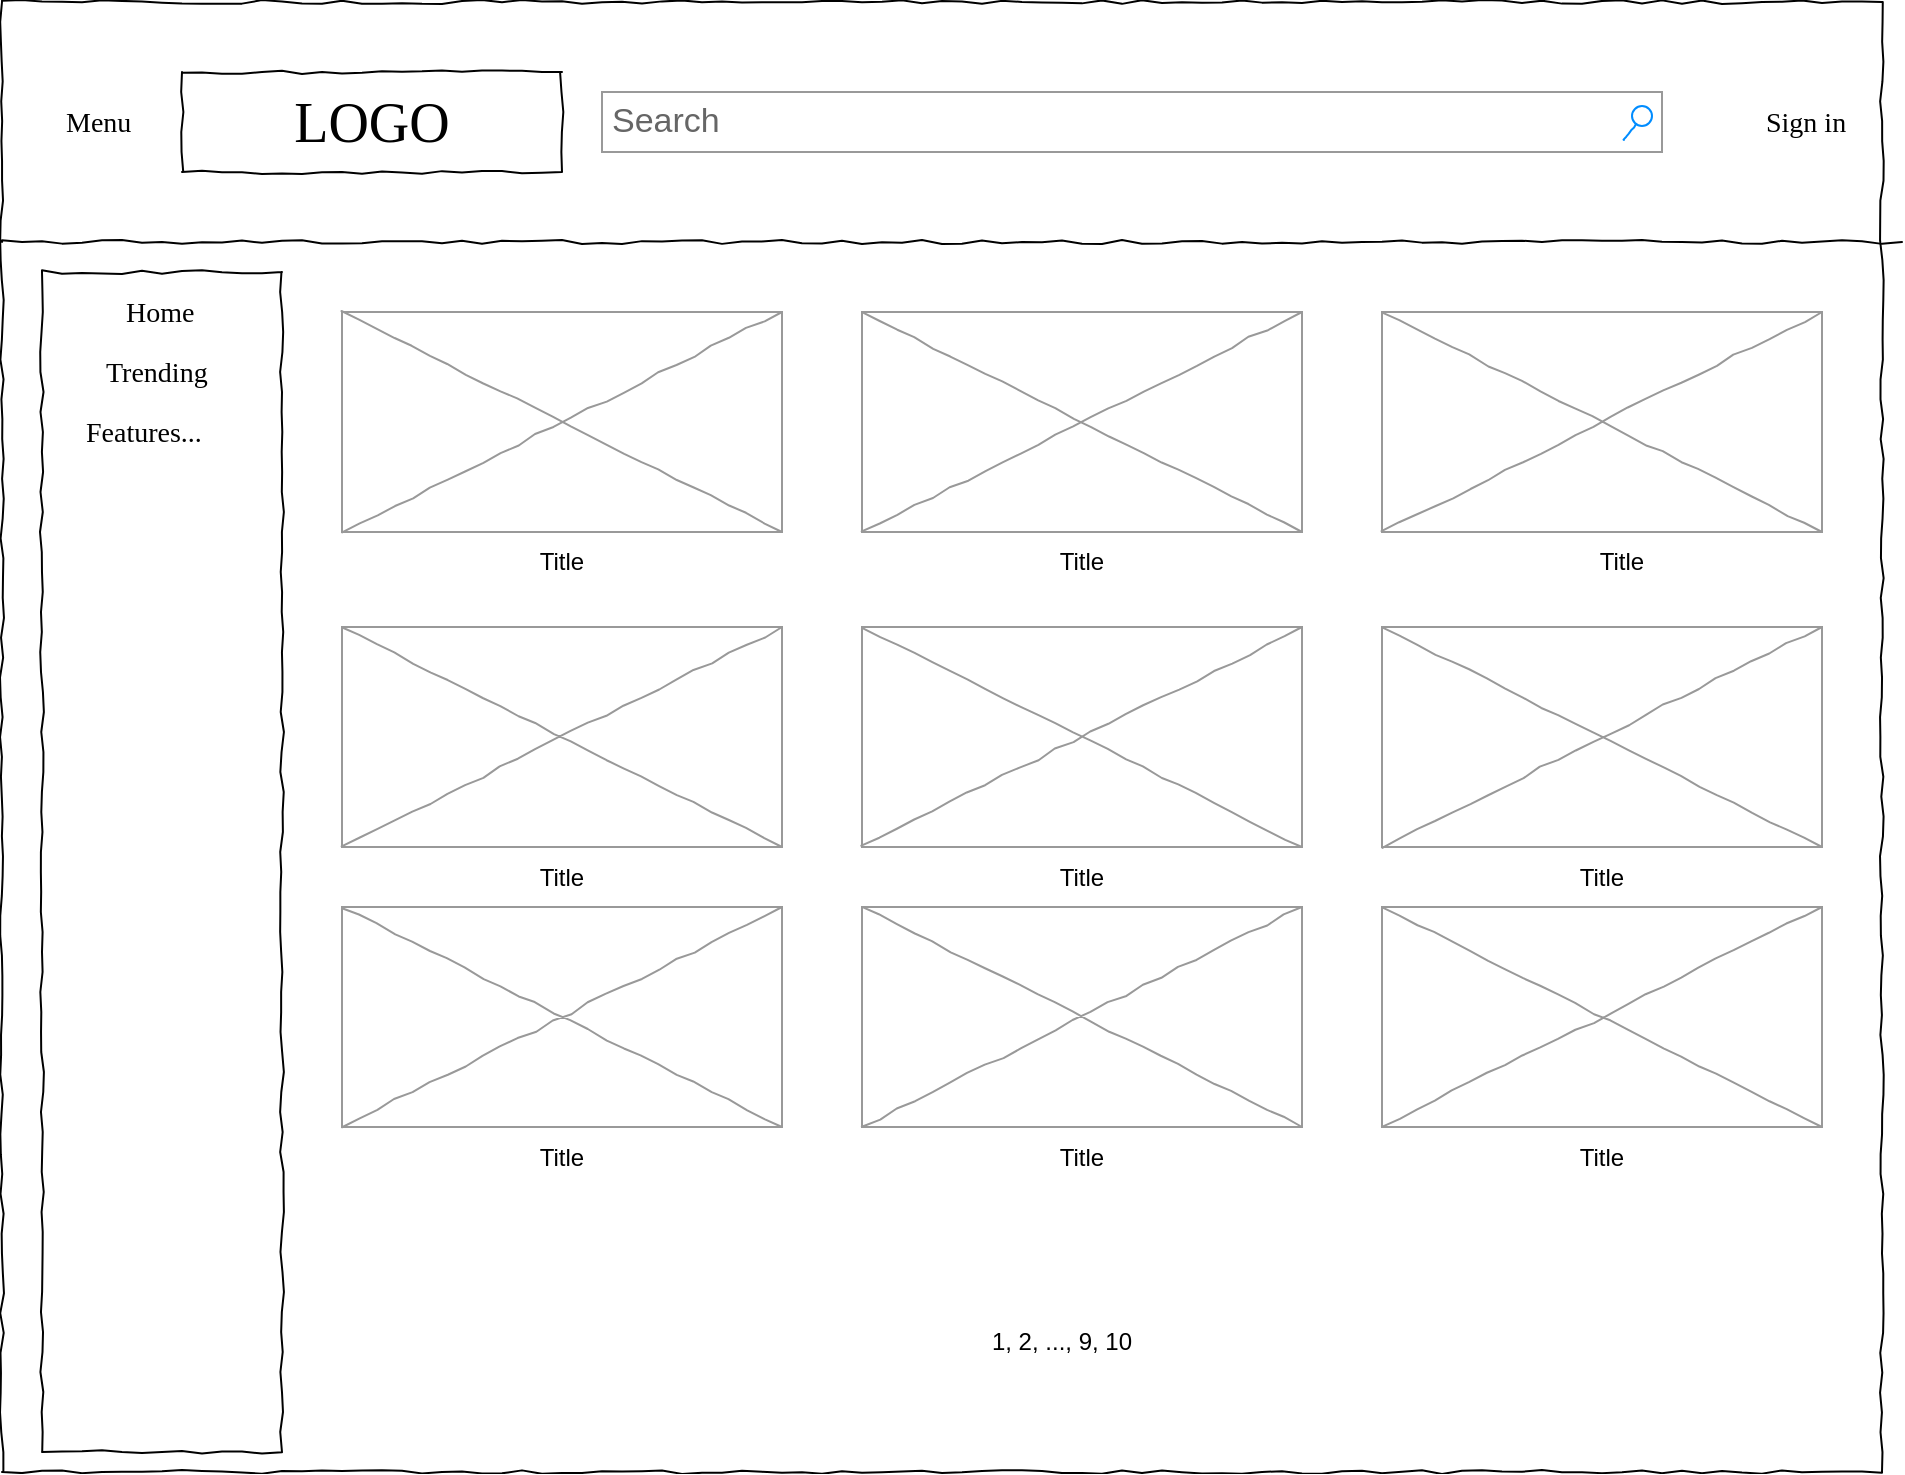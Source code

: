 <mxfile version="24.5.1" type="device">
  <diagram name="Page-1" id="mCKWrJLFEM5RrjhQc78q">
    <mxGraphModel dx="1134" dy="796" grid="1" gridSize="10" guides="1" tooltips="1" connect="1" arrows="1" fold="1" page="1" pageScale="1" pageWidth="827" pageHeight="1169" math="0" shadow="0">
      <root>
        <mxCell id="0" />
        <mxCell id="1" parent="0" />
        <mxCell id="YGhlLWRXAPQmOBLCNf0a-1" value="" style="whiteSpace=wrap;html=1;rounded=0;shadow=0;labelBackgroundColor=none;strokeColor=#000000;strokeWidth=1;fillColor=none;fontFamily=Verdana;fontSize=12;fontColor=#000000;align=center;comic=1;" vertex="1" parent="1">
          <mxGeometry x="20" y="25" width="940" height="735" as="geometry" />
        </mxCell>
        <mxCell id="YGhlLWRXAPQmOBLCNf0a-2" value="LOGO" style="whiteSpace=wrap;html=1;rounded=0;shadow=0;labelBackgroundColor=none;strokeWidth=1;fontFamily=Verdana;fontSize=28;align=center;comic=1;" vertex="1" parent="1">
          <mxGeometry x="110" y="60" width="190" height="50" as="geometry" />
        </mxCell>
        <mxCell id="YGhlLWRXAPQmOBLCNf0a-3" value="Search" style="strokeWidth=1;shadow=0;dashed=0;align=center;html=1;shape=mxgraph.mockup.forms.searchBox;strokeColor=#999999;mainText=;strokeColor2=#008cff;fontColor=#666666;fontSize=17;align=left;spacingLeft=3;rounded=0;labelBackgroundColor=none;comic=1;" vertex="1" parent="1">
          <mxGeometry x="320" y="70" width="530" height="30" as="geometry" />
        </mxCell>
        <mxCell id="YGhlLWRXAPQmOBLCNf0a-4" value="Sign in" style="text;html=1;points=[];align=left;verticalAlign=top;spacingTop=-4;fontSize=14;fontFamily=Verdana" vertex="1" parent="1">
          <mxGeometry x="900" y="75" width="60" height="20" as="geometry" />
        </mxCell>
        <mxCell id="YGhlLWRXAPQmOBLCNf0a-5" value="" style="whiteSpace=wrap;html=1;rounded=0;shadow=0;labelBackgroundColor=none;strokeWidth=1;fillColor=none;fontFamily=Verdana;fontSize=12;align=center;comic=1;" vertex="1" parent="1">
          <mxGeometry x="40" y="160" width="120" height="590" as="geometry" />
        </mxCell>
        <mxCell id="YGhlLWRXAPQmOBLCNf0a-6" value="" style="line;strokeWidth=1;html=1;rounded=0;shadow=0;labelBackgroundColor=none;fillColor=none;fontFamily=Verdana;fontSize=14;fontColor=#000000;align=center;comic=1;" vertex="1" parent="1">
          <mxGeometry x="20" y="140" width="950" height="10" as="geometry" />
        </mxCell>
        <mxCell id="YGhlLWRXAPQmOBLCNf0a-7" value="" style="verticalLabelPosition=bottom;shadow=0;dashed=0;align=center;html=1;verticalAlign=top;strokeWidth=1;shape=mxgraph.mockup.graphics.simpleIcon;strokeColor=#999999;rounded=0;labelBackgroundColor=none;fontFamily=Verdana;fontSize=14;fontColor=#000000;comic=1;" vertex="1" parent="1">
          <mxGeometry x="190" y="180" width="220" height="110" as="geometry" />
        </mxCell>
        <mxCell id="YGhlLWRXAPQmOBLCNf0a-8" value="Home" style="text;html=1;points=[];align=left;verticalAlign=top;spacingTop=-4;fontSize=14;fontFamily=Verdana" vertex="1" parent="1">
          <mxGeometry x="80" y="170" width="170" height="20" as="geometry" />
        </mxCell>
        <mxCell id="YGhlLWRXAPQmOBLCNf0a-9" value="Trending" style="text;html=1;points=[];align=left;verticalAlign=top;spacingTop=-4;fontSize=14;fontFamily=Verdana" vertex="1" parent="1">
          <mxGeometry x="70" y="200" width="170" height="20" as="geometry" />
        </mxCell>
        <mxCell id="YGhlLWRXAPQmOBLCNf0a-10" value="Features..." style="text;html=1;points=[];align=left;verticalAlign=top;spacingTop=-4;fontSize=14;fontFamily=Verdana" vertex="1" parent="1">
          <mxGeometry x="60" y="230" width="170" height="20" as="geometry" />
        </mxCell>
        <mxCell id="YGhlLWRXAPQmOBLCNf0a-11" value="Title" style="text;html=1;strokeColor=none;fillColor=none;align=center;verticalAlign=middle;whiteSpace=wrap;rounded=0;" vertex="1" parent="1">
          <mxGeometry x="240" y="290" width="120" height="30" as="geometry" />
        </mxCell>
        <mxCell id="YGhlLWRXAPQmOBLCNf0a-12" value="1, 2, ..., 9, 10" style="text;html=1;strokeColor=none;fillColor=none;align=center;verticalAlign=middle;whiteSpace=wrap;rounded=0;" vertex="1" parent="1">
          <mxGeometry x="490" y="680" width="120" height="30" as="geometry" />
        </mxCell>
        <mxCell id="YGhlLWRXAPQmOBLCNf0a-13" value="Menu" style="text;html=1;points=[];align=left;verticalAlign=top;spacingTop=-4;fontSize=14;fontFamily=Verdana" vertex="1" parent="1">
          <mxGeometry x="50" y="75" width="170" height="20" as="geometry" />
        </mxCell>
        <mxCell id="YGhlLWRXAPQmOBLCNf0a-14" value="" style="verticalLabelPosition=bottom;shadow=0;dashed=0;align=center;html=1;verticalAlign=top;strokeWidth=1;shape=mxgraph.mockup.graphics.simpleIcon;strokeColor=#999999;rounded=0;labelBackgroundColor=none;fontFamily=Verdana;fontSize=14;fontColor=#000000;comic=1;" vertex="1" parent="1">
          <mxGeometry x="450" y="180" width="220" height="110" as="geometry" />
        </mxCell>
        <mxCell id="YGhlLWRXAPQmOBLCNf0a-15" value="" style="verticalLabelPosition=bottom;shadow=0;dashed=0;align=center;html=1;verticalAlign=top;strokeWidth=1;shape=mxgraph.mockup.graphics.simpleIcon;strokeColor=#999999;rounded=0;labelBackgroundColor=none;fontFamily=Verdana;fontSize=14;fontColor=#000000;comic=1;" vertex="1" parent="1">
          <mxGeometry x="710" y="180" width="220" height="110" as="geometry" />
        </mxCell>
        <mxCell id="YGhlLWRXAPQmOBLCNf0a-16" value="" style="verticalLabelPosition=bottom;shadow=0;dashed=0;align=center;html=1;verticalAlign=top;strokeWidth=1;shape=mxgraph.mockup.graphics.simpleIcon;strokeColor=#999999;rounded=0;labelBackgroundColor=none;fontFamily=Verdana;fontSize=14;fontColor=#000000;comic=1;" vertex="1" parent="1">
          <mxGeometry x="190" y="337.5" width="220" height="110" as="geometry" />
        </mxCell>
        <mxCell id="YGhlLWRXAPQmOBLCNf0a-17" value="" style="verticalLabelPosition=bottom;shadow=0;dashed=0;align=center;html=1;verticalAlign=top;strokeWidth=1;shape=mxgraph.mockup.graphics.simpleIcon;strokeColor=#999999;rounded=0;labelBackgroundColor=none;fontFamily=Verdana;fontSize=14;fontColor=#000000;comic=1;" vertex="1" parent="1">
          <mxGeometry x="710" y="337.5" width="220" height="110" as="geometry" />
        </mxCell>
        <mxCell id="YGhlLWRXAPQmOBLCNf0a-18" value="" style="verticalLabelPosition=bottom;shadow=0;dashed=0;align=center;html=1;verticalAlign=top;strokeWidth=1;shape=mxgraph.mockup.graphics.simpleIcon;strokeColor=#999999;rounded=0;labelBackgroundColor=none;fontFamily=Verdana;fontSize=14;fontColor=#000000;comic=1;" vertex="1" parent="1">
          <mxGeometry x="450" y="337.5" width="220" height="110" as="geometry" />
        </mxCell>
        <mxCell id="YGhlLWRXAPQmOBLCNf0a-19" value="Title" style="text;html=1;strokeColor=none;fillColor=none;align=center;verticalAlign=middle;whiteSpace=wrap;rounded=0;" vertex="1" parent="1">
          <mxGeometry x="500" y="290" width="120" height="30" as="geometry" />
        </mxCell>
        <mxCell id="YGhlLWRXAPQmOBLCNf0a-20" value="Title" style="text;html=1;strokeColor=none;fillColor=none;align=center;verticalAlign=middle;whiteSpace=wrap;rounded=0;" vertex="1" parent="1">
          <mxGeometry x="770" y="290" width="120" height="30" as="geometry" />
        </mxCell>
        <mxCell id="YGhlLWRXAPQmOBLCNf0a-21" value="Title" style="text;html=1;strokeColor=none;fillColor=none;align=center;verticalAlign=middle;whiteSpace=wrap;rounded=0;" vertex="1" parent="1">
          <mxGeometry x="760" y="447.5" width="120" height="30" as="geometry" />
        </mxCell>
        <mxCell id="YGhlLWRXAPQmOBLCNf0a-22" value="Title" style="text;html=1;strokeColor=none;fillColor=none;align=center;verticalAlign=middle;whiteSpace=wrap;rounded=0;" vertex="1" parent="1">
          <mxGeometry x="240" y="447.5" width="120" height="30" as="geometry" />
        </mxCell>
        <mxCell id="YGhlLWRXAPQmOBLCNf0a-23" value="Title" style="text;html=1;strokeColor=none;fillColor=none;align=center;verticalAlign=middle;whiteSpace=wrap;rounded=0;" vertex="1" parent="1">
          <mxGeometry x="500" y="447.5" width="120" height="30" as="geometry" />
        </mxCell>
        <mxCell id="YGhlLWRXAPQmOBLCNf0a-24" value="" style="verticalLabelPosition=bottom;shadow=0;dashed=0;align=center;html=1;verticalAlign=top;strokeWidth=1;shape=mxgraph.mockup.graphics.simpleIcon;strokeColor=#999999;rounded=0;labelBackgroundColor=none;fontFamily=Verdana;fontSize=14;fontColor=#000000;comic=1;" vertex="1" parent="1">
          <mxGeometry x="190" y="477.5" width="220" height="110" as="geometry" />
        </mxCell>
        <mxCell id="YGhlLWRXAPQmOBLCNf0a-25" value="" style="verticalLabelPosition=bottom;shadow=0;dashed=0;align=center;html=1;verticalAlign=top;strokeWidth=1;shape=mxgraph.mockup.graphics.simpleIcon;strokeColor=#999999;rounded=0;labelBackgroundColor=none;fontFamily=Verdana;fontSize=14;fontColor=#000000;comic=1;" vertex="1" parent="1">
          <mxGeometry x="450" y="477.5" width="220" height="110" as="geometry" />
        </mxCell>
        <mxCell id="YGhlLWRXAPQmOBLCNf0a-26" value="" style="verticalLabelPosition=bottom;shadow=0;dashed=0;align=center;html=1;verticalAlign=top;strokeWidth=1;shape=mxgraph.mockup.graphics.simpleIcon;strokeColor=#999999;rounded=0;labelBackgroundColor=none;fontFamily=Verdana;fontSize=14;fontColor=#000000;comic=1;" vertex="1" parent="1">
          <mxGeometry x="710" y="477.5" width="220" height="110" as="geometry" />
        </mxCell>
        <mxCell id="YGhlLWRXAPQmOBLCNf0a-27" value="Title" style="text;html=1;strokeColor=none;fillColor=none;align=center;verticalAlign=middle;whiteSpace=wrap;rounded=0;" vertex="1" parent="1">
          <mxGeometry x="240" y="587.5" width="120" height="30" as="geometry" />
        </mxCell>
        <mxCell id="YGhlLWRXAPQmOBLCNf0a-28" value="Title" style="text;html=1;strokeColor=none;fillColor=none;align=center;verticalAlign=middle;whiteSpace=wrap;rounded=0;" vertex="1" parent="1">
          <mxGeometry x="500" y="587.5" width="120" height="30" as="geometry" />
        </mxCell>
        <mxCell id="YGhlLWRXAPQmOBLCNf0a-29" value="Title" style="text;html=1;strokeColor=none;fillColor=none;align=center;verticalAlign=middle;whiteSpace=wrap;rounded=0;" vertex="1" parent="1">
          <mxGeometry x="760" y="587.5" width="120" height="30" as="geometry" />
        </mxCell>
      </root>
    </mxGraphModel>
  </diagram>
</mxfile>
